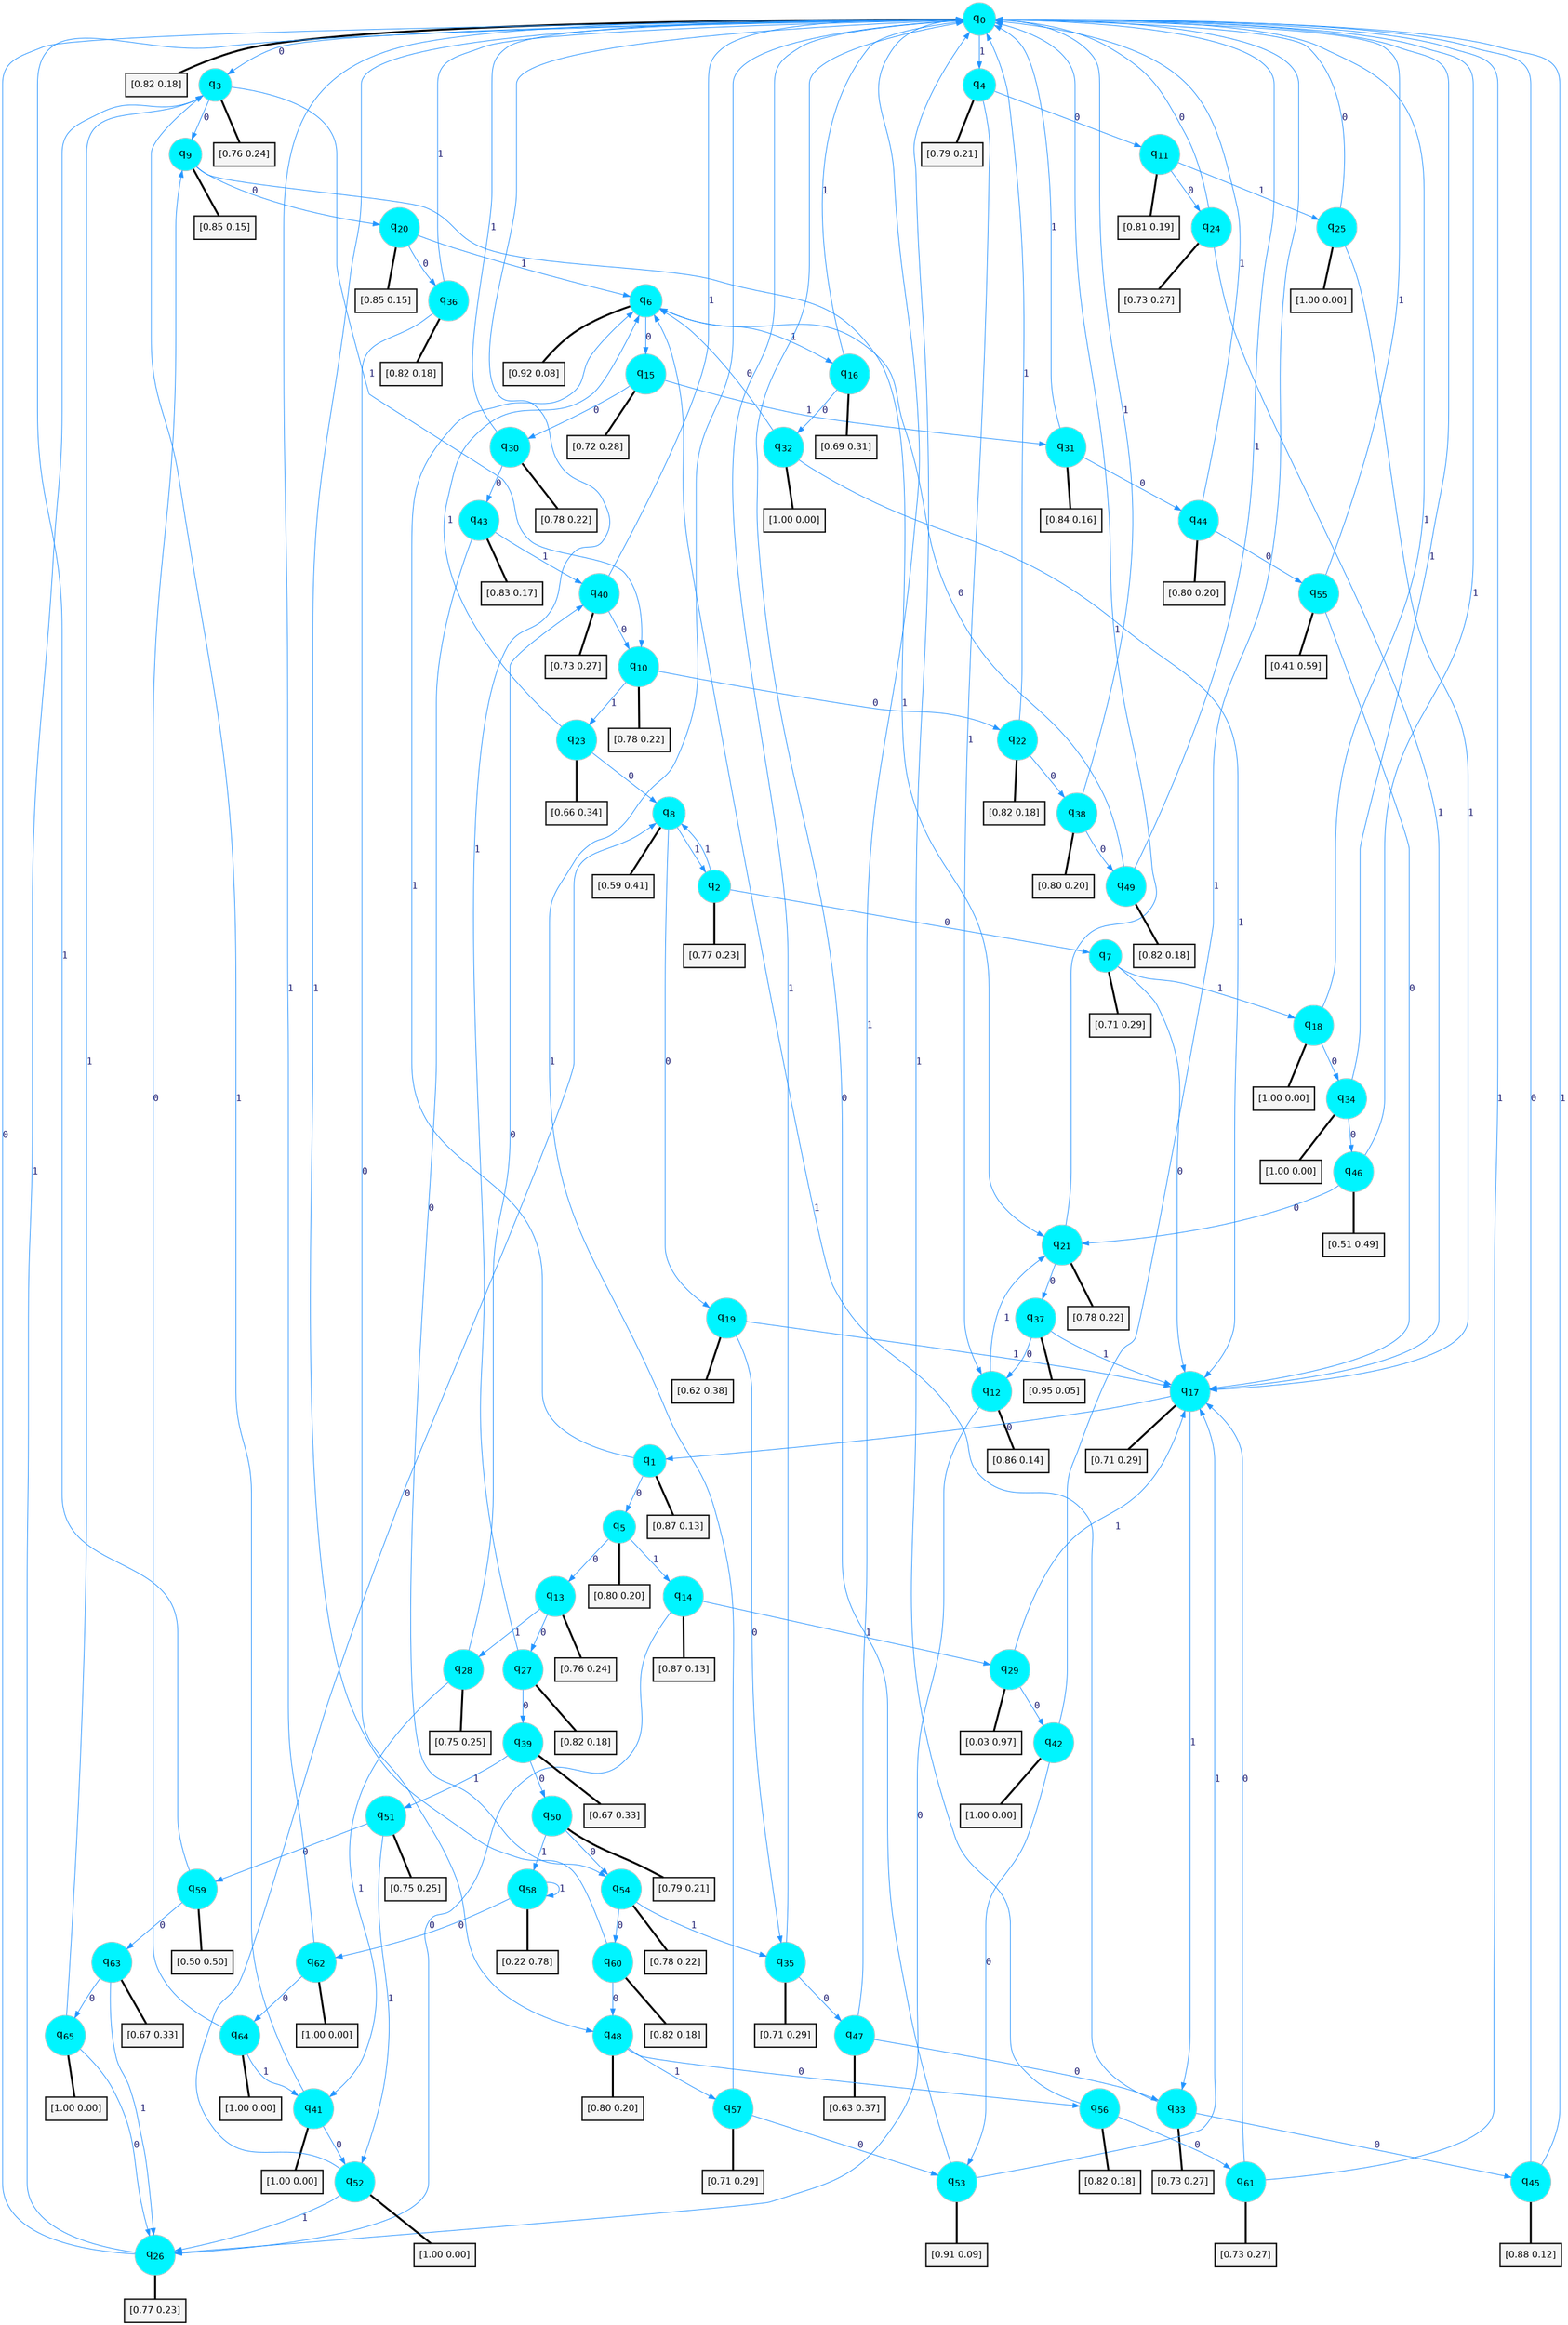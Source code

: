 digraph G {
graph [
bgcolor=transparent, dpi=300, rankdir=TD, size="40,25"];
node [
color=gray, fillcolor=turquoise1, fontcolor=black, fontname=Helvetica, fontsize=16, fontweight=bold, shape=circle, style=filled];
edge [
arrowsize=1, color=dodgerblue1, fontcolor=midnightblue, fontname=courier, fontweight=bold, penwidth=1, style=solid, weight=20];
0[label=<q<SUB>0</SUB>>];
1[label=<q<SUB>1</SUB>>];
2[label=<q<SUB>2</SUB>>];
3[label=<q<SUB>3</SUB>>];
4[label=<q<SUB>4</SUB>>];
5[label=<q<SUB>5</SUB>>];
6[label=<q<SUB>6</SUB>>];
7[label=<q<SUB>7</SUB>>];
8[label=<q<SUB>8</SUB>>];
9[label=<q<SUB>9</SUB>>];
10[label=<q<SUB>10</SUB>>];
11[label=<q<SUB>11</SUB>>];
12[label=<q<SUB>12</SUB>>];
13[label=<q<SUB>13</SUB>>];
14[label=<q<SUB>14</SUB>>];
15[label=<q<SUB>15</SUB>>];
16[label=<q<SUB>16</SUB>>];
17[label=<q<SUB>17</SUB>>];
18[label=<q<SUB>18</SUB>>];
19[label=<q<SUB>19</SUB>>];
20[label=<q<SUB>20</SUB>>];
21[label=<q<SUB>21</SUB>>];
22[label=<q<SUB>22</SUB>>];
23[label=<q<SUB>23</SUB>>];
24[label=<q<SUB>24</SUB>>];
25[label=<q<SUB>25</SUB>>];
26[label=<q<SUB>26</SUB>>];
27[label=<q<SUB>27</SUB>>];
28[label=<q<SUB>28</SUB>>];
29[label=<q<SUB>29</SUB>>];
30[label=<q<SUB>30</SUB>>];
31[label=<q<SUB>31</SUB>>];
32[label=<q<SUB>32</SUB>>];
33[label=<q<SUB>33</SUB>>];
34[label=<q<SUB>34</SUB>>];
35[label=<q<SUB>35</SUB>>];
36[label=<q<SUB>36</SUB>>];
37[label=<q<SUB>37</SUB>>];
38[label=<q<SUB>38</SUB>>];
39[label=<q<SUB>39</SUB>>];
40[label=<q<SUB>40</SUB>>];
41[label=<q<SUB>41</SUB>>];
42[label=<q<SUB>42</SUB>>];
43[label=<q<SUB>43</SUB>>];
44[label=<q<SUB>44</SUB>>];
45[label=<q<SUB>45</SUB>>];
46[label=<q<SUB>46</SUB>>];
47[label=<q<SUB>47</SUB>>];
48[label=<q<SUB>48</SUB>>];
49[label=<q<SUB>49</SUB>>];
50[label=<q<SUB>50</SUB>>];
51[label=<q<SUB>51</SUB>>];
52[label=<q<SUB>52</SUB>>];
53[label=<q<SUB>53</SUB>>];
54[label=<q<SUB>54</SUB>>];
55[label=<q<SUB>55</SUB>>];
56[label=<q<SUB>56</SUB>>];
57[label=<q<SUB>57</SUB>>];
58[label=<q<SUB>58</SUB>>];
59[label=<q<SUB>59</SUB>>];
60[label=<q<SUB>60</SUB>>];
61[label=<q<SUB>61</SUB>>];
62[label=<q<SUB>62</SUB>>];
63[label=<q<SUB>63</SUB>>];
64[label=<q<SUB>64</SUB>>];
65[label=<q<SUB>65</SUB>>];
66[label="[0.82 0.18]", shape=box,fontcolor=black, fontname=Helvetica, fontsize=14, penwidth=2, fillcolor=whitesmoke,color=black];
67[label="[0.87 0.13]", shape=box,fontcolor=black, fontname=Helvetica, fontsize=14, penwidth=2, fillcolor=whitesmoke,color=black];
68[label="[0.77 0.23]", shape=box,fontcolor=black, fontname=Helvetica, fontsize=14, penwidth=2, fillcolor=whitesmoke,color=black];
69[label="[0.76 0.24]", shape=box,fontcolor=black, fontname=Helvetica, fontsize=14, penwidth=2, fillcolor=whitesmoke,color=black];
70[label="[0.79 0.21]", shape=box,fontcolor=black, fontname=Helvetica, fontsize=14, penwidth=2, fillcolor=whitesmoke,color=black];
71[label="[0.80 0.20]", shape=box,fontcolor=black, fontname=Helvetica, fontsize=14, penwidth=2, fillcolor=whitesmoke,color=black];
72[label="[0.92 0.08]", shape=box,fontcolor=black, fontname=Helvetica, fontsize=14, penwidth=2, fillcolor=whitesmoke,color=black];
73[label="[0.71 0.29]", shape=box,fontcolor=black, fontname=Helvetica, fontsize=14, penwidth=2, fillcolor=whitesmoke,color=black];
74[label="[0.59 0.41]", shape=box,fontcolor=black, fontname=Helvetica, fontsize=14, penwidth=2, fillcolor=whitesmoke,color=black];
75[label="[0.85 0.15]", shape=box,fontcolor=black, fontname=Helvetica, fontsize=14, penwidth=2, fillcolor=whitesmoke,color=black];
76[label="[0.78 0.22]", shape=box,fontcolor=black, fontname=Helvetica, fontsize=14, penwidth=2, fillcolor=whitesmoke,color=black];
77[label="[0.81 0.19]", shape=box,fontcolor=black, fontname=Helvetica, fontsize=14, penwidth=2, fillcolor=whitesmoke,color=black];
78[label="[0.86 0.14]", shape=box,fontcolor=black, fontname=Helvetica, fontsize=14, penwidth=2, fillcolor=whitesmoke,color=black];
79[label="[0.76 0.24]", shape=box,fontcolor=black, fontname=Helvetica, fontsize=14, penwidth=2, fillcolor=whitesmoke,color=black];
80[label="[0.87 0.13]", shape=box,fontcolor=black, fontname=Helvetica, fontsize=14, penwidth=2, fillcolor=whitesmoke,color=black];
81[label="[0.72 0.28]", shape=box,fontcolor=black, fontname=Helvetica, fontsize=14, penwidth=2, fillcolor=whitesmoke,color=black];
82[label="[0.69 0.31]", shape=box,fontcolor=black, fontname=Helvetica, fontsize=14, penwidth=2, fillcolor=whitesmoke,color=black];
83[label="[0.71 0.29]", shape=box,fontcolor=black, fontname=Helvetica, fontsize=14, penwidth=2, fillcolor=whitesmoke,color=black];
84[label="[1.00 0.00]", shape=box,fontcolor=black, fontname=Helvetica, fontsize=14, penwidth=2, fillcolor=whitesmoke,color=black];
85[label="[0.62 0.38]", shape=box,fontcolor=black, fontname=Helvetica, fontsize=14, penwidth=2, fillcolor=whitesmoke,color=black];
86[label="[0.85 0.15]", shape=box,fontcolor=black, fontname=Helvetica, fontsize=14, penwidth=2, fillcolor=whitesmoke,color=black];
87[label="[0.78 0.22]", shape=box,fontcolor=black, fontname=Helvetica, fontsize=14, penwidth=2, fillcolor=whitesmoke,color=black];
88[label="[0.82 0.18]", shape=box,fontcolor=black, fontname=Helvetica, fontsize=14, penwidth=2, fillcolor=whitesmoke,color=black];
89[label="[0.66 0.34]", shape=box,fontcolor=black, fontname=Helvetica, fontsize=14, penwidth=2, fillcolor=whitesmoke,color=black];
90[label="[0.73 0.27]", shape=box,fontcolor=black, fontname=Helvetica, fontsize=14, penwidth=2, fillcolor=whitesmoke,color=black];
91[label="[1.00 0.00]", shape=box,fontcolor=black, fontname=Helvetica, fontsize=14, penwidth=2, fillcolor=whitesmoke,color=black];
92[label="[0.77 0.23]", shape=box,fontcolor=black, fontname=Helvetica, fontsize=14, penwidth=2, fillcolor=whitesmoke,color=black];
93[label="[0.82 0.18]", shape=box,fontcolor=black, fontname=Helvetica, fontsize=14, penwidth=2, fillcolor=whitesmoke,color=black];
94[label="[0.75 0.25]", shape=box,fontcolor=black, fontname=Helvetica, fontsize=14, penwidth=2, fillcolor=whitesmoke,color=black];
95[label="[0.03 0.97]", shape=box,fontcolor=black, fontname=Helvetica, fontsize=14, penwidth=2, fillcolor=whitesmoke,color=black];
96[label="[0.78 0.22]", shape=box,fontcolor=black, fontname=Helvetica, fontsize=14, penwidth=2, fillcolor=whitesmoke,color=black];
97[label="[0.84 0.16]", shape=box,fontcolor=black, fontname=Helvetica, fontsize=14, penwidth=2, fillcolor=whitesmoke,color=black];
98[label="[1.00 0.00]", shape=box,fontcolor=black, fontname=Helvetica, fontsize=14, penwidth=2, fillcolor=whitesmoke,color=black];
99[label="[0.73 0.27]", shape=box,fontcolor=black, fontname=Helvetica, fontsize=14, penwidth=2, fillcolor=whitesmoke,color=black];
100[label="[1.00 0.00]", shape=box,fontcolor=black, fontname=Helvetica, fontsize=14, penwidth=2, fillcolor=whitesmoke,color=black];
101[label="[0.71 0.29]", shape=box,fontcolor=black, fontname=Helvetica, fontsize=14, penwidth=2, fillcolor=whitesmoke,color=black];
102[label="[0.82 0.18]", shape=box,fontcolor=black, fontname=Helvetica, fontsize=14, penwidth=2, fillcolor=whitesmoke,color=black];
103[label="[0.95 0.05]", shape=box,fontcolor=black, fontname=Helvetica, fontsize=14, penwidth=2, fillcolor=whitesmoke,color=black];
104[label="[0.80 0.20]", shape=box,fontcolor=black, fontname=Helvetica, fontsize=14, penwidth=2, fillcolor=whitesmoke,color=black];
105[label="[0.67 0.33]", shape=box,fontcolor=black, fontname=Helvetica, fontsize=14, penwidth=2, fillcolor=whitesmoke,color=black];
106[label="[0.73 0.27]", shape=box,fontcolor=black, fontname=Helvetica, fontsize=14, penwidth=2, fillcolor=whitesmoke,color=black];
107[label="[1.00 0.00]", shape=box,fontcolor=black, fontname=Helvetica, fontsize=14, penwidth=2, fillcolor=whitesmoke,color=black];
108[label="[1.00 0.00]", shape=box,fontcolor=black, fontname=Helvetica, fontsize=14, penwidth=2, fillcolor=whitesmoke,color=black];
109[label="[0.83 0.17]", shape=box,fontcolor=black, fontname=Helvetica, fontsize=14, penwidth=2, fillcolor=whitesmoke,color=black];
110[label="[0.80 0.20]", shape=box,fontcolor=black, fontname=Helvetica, fontsize=14, penwidth=2, fillcolor=whitesmoke,color=black];
111[label="[0.88 0.12]", shape=box,fontcolor=black, fontname=Helvetica, fontsize=14, penwidth=2, fillcolor=whitesmoke,color=black];
112[label="[0.51 0.49]", shape=box,fontcolor=black, fontname=Helvetica, fontsize=14, penwidth=2, fillcolor=whitesmoke,color=black];
113[label="[0.63 0.37]", shape=box,fontcolor=black, fontname=Helvetica, fontsize=14, penwidth=2, fillcolor=whitesmoke,color=black];
114[label="[0.80 0.20]", shape=box,fontcolor=black, fontname=Helvetica, fontsize=14, penwidth=2, fillcolor=whitesmoke,color=black];
115[label="[0.82 0.18]", shape=box,fontcolor=black, fontname=Helvetica, fontsize=14, penwidth=2, fillcolor=whitesmoke,color=black];
116[label="[0.79 0.21]", shape=box,fontcolor=black, fontname=Helvetica, fontsize=14, penwidth=2, fillcolor=whitesmoke,color=black];
117[label="[0.75 0.25]", shape=box,fontcolor=black, fontname=Helvetica, fontsize=14, penwidth=2, fillcolor=whitesmoke,color=black];
118[label="[1.00 0.00]", shape=box,fontcolor=black, fontname=Helvetica, fontsize=14, penwidth=2, fillcolor=whitesmoke,color=black];
119[label="[0.91 0.09]", shape=box,fontcolor=black, fontname=Helvetica, fontsize=14, penwidth=2, fillcolor=whitesmoke,color=black];
120[label="[0.78 0.22]", shape=box,fontcolor=black, fontname=Helvetica, fontsize=14, penwidth=2, fillcolor=whitesmoke,color=black];
121[label="[0.41 0.59]", shape=box,fontcolor=black, fontname=Helvetica, fontsize=14, penwidth=2, fillcolor=whitesmoke,color=black];
122[label="[0.82 0.18]", shape=box,fontcolor=black, fontname=Helvetica, fontsize=14, penwidth=2, fillcolor=whitesmoke,color=black];
123[label="[0.71 0.29]", shape=box,fontcolor=black, fontname=Helvetica, fontsize=14, penwidth=2, fillcolor=whitesmoke,color=black];
124[label="[0.22 0.78]", shape=box,fontcolor=black, fontname=Helvetica, fontsize=14, penwidth=2, fillcolor=whitesmoke,color=black];
125[label="[0.50 0.50]", shape=box,fontcolor=black, fontname=Helvetica, fontsize=14, penwidth=2, fillcolor=whitesmoke,color=black];
126[label="[0.82 0.18]", shape=box,fontcolor=black, fontname=Helvetica, fontsize=14, penwidth=2, fillcolor=whitesmoke,color=black];
127[label="[0.73 0.27]", shape=box,fontcolor=black, fontname=Helvetica, fontsize=14, penwidth=2, fillcolor=whitesmoke,color=black];
128[label="[1.00 0.00]", shape=box,fontcolor=black, fontname=Helvetica, fontsize=14, penwidth=2, fillcolor=whitesmoke,color=black];
129[label="[0.67 0.33]", shape=box,fontcolor=black, fontname=Helvetica, fontsize=14, penwidth=2, fillcolor=whitesmoke,color=black];
130[label="[1.00 0.00]", shape=box,fontcolor=black, fontname=Helvetica, fontsize=14, penwidth=2, fillcolor=whitesmoke,color=black];
131[label="[1.00 0.00]", shape=box,fontcolor=black, fontname=Helvetica, fontsize=14, penwidth=2, fillcolor=whitesmoke,color=black];
0->3 [label=0];
0->4 [label=1];
0->66 [arrowhead=none, penwidth=3,color=black];
1->5 [label=0];
1->6 [label=1];
1->67 [arrowhead=none, penwidth=3,color=black];
2->7 [label=0];
2->8 [label=1];
2->68 [arrowhead=none, penwidth=3,color=black];
3->9 [label=0];
3->10 [label=1];
3->69 [arrowhead=none, penwidth=3,color=black];
4->11 [label=0];
4->12 [label=1];
4->70 [arrowhead=none, penwidth=3,color=black];
5->13 [label=0];
5->14 [label=1];
5->71 [arrowhead=none, penwidth=3,color=black];
6->15 [label=0];
6->16 [label=1];
6->72 [arrowhead=none, penwidth=3,color=black];
7->17 [label=0];
7->18 [label=1];
7->73 [arrowhead=none, penwidth=3,color=black];
8->19 [label=0];
8->2 [label=1];
8->74 [arrowhead=none, penwidth=3,color=black];
9->20 [label=0];
9->21 [label=1];
9->75 [arrowhead=none, penwidth=3,color=black];
10->22 [label=0];
10->23 [label=1];
10->76 [arrowhead=none, penwidth=3,color=black];
11->24 [label=0];
11->25 [label=1];
11->77 [arrowhead=none, penwidth=3,color=black];
12->26 [label=0];
12->21 [label=1];
12->78 [arrowhead=none, penwidth=3,color=black];
13->27 [label=0];
13->28 [label=1];
13->79 [arrowhead=none, penwidth=3,color=black];
14->26 [label=0];
14->29 [label=1];
14->80 [arrowhead=none, penwidth=3,color=black];
15->30 [label=0];
15->31 [label=1];
15->81 [arrowhead=none, penwidth=3,color=black];
16->32 [label=0];
16->0 [label=1];
16->82 [arrowhead=none, penwidth=3,color=black];
17->1 [label=0];
17->33 [label=1];
17->83 [arrowhead=none, penwidth=3,color=black];
18->34 [label=0];
18->0 [label=1];
18->84 [arrowhead=none, penwidth=3,color=black];
19->35 [label=0];
19->17 [label=1];
19->85 [arrowhead=none, penwidth=3,color=black];
20->36 [label=0];
20->6 [label=1];
20->86 [arrowhead=none, penwidth=3,color=black];
21->37 [label=0];
21->0 [label=1];
21->87 [arrowhead=none, penwidth=3,color=black];
22->38 [label=0];
22->0 [label=1];
22->88 [arrowhead=none, penwidth=3,color=black];
23->8 [label=0];
23->6 [label=1];
23->89 [arrowhead=none, penwidth=3,color=black];
24->0 [label=0];
24->17 [label=1];
24->90 [arrowhead=none, penwidth=3,color=black];
25->0 [label=0];
25->17 [label=1];
25->91 [arrowhead=none, penwidth=3,color=black];
26->0 [label=0];
26->3 [label=1];
26->92 [arrowhead=none, penwidth=3,color=black];
27->39 [label=0];
27->0 [label=1];
27->93 [arrowhead=none, penwidth=3,color=black];
28->40 [label=0];
28->41 [label=1];
28->94 [arrowhead=none, penwidth=3,color=black];
29->42 [label=0];
29->17 [label=1];
29->95 [arrowhead=none, penwidth=3,color=black];
30->43 [label=0];
30->0 [label=1];
30->96 [arrowhead=none, penwidth=3,color=black];
31->44 [label=0];
31->0 [label=1];
31->97 [arrowhead=none, penwidth=3,color=black];
32->6 [label=0];
32->17 [label=1];
32->98 [arrowhead=none, penwidth=3,color=black];
33->45 [label=0];
33->6 [label=1];
33->99 [arrowhead=none, penwidth=3,color=black];
34->46 [label=0];
34->0 [label=1];
34->100 [arrowhead=none, penwidth=3,color=black];
35->47 [label=0];
35->0 [label=1];
35->101 [arrowhead=none, penwidth=3,color=black];
36->48 [label=0];
36->0 [label=1];
36->102 [arrowhead=none, penwidth=3,color=black];
37->12 [label=0];
37->17 [label=1];
37->103 [arrowhead=none, penwidth=3,color=black];
38->49 [label=0];
38->0 [label=1];
38->104 [arrowhead=none, penwidth=3,color=black];
39->50 [label=0];
39->51 [label=1];
39->105 [arrowhead=none, penwidth=3,color=black];
40->10 [label=0];
40->0 [label=1];
40->106 [arrowhead=none, penwidth=3,color=black];
41->52 [label=0];
41->3 [label=1];
41->107 [arrowhead=none, penwidth=3,color=black];
42->53 [label=0];
42->0 [label=1];
42->108 [arrowhead=none, penwidth=3,color=black];
43->54 [label=0];
43->40 [label=1];
43->109 [arrowhead=none, penwidth=3,color=black];
44->55 [label=0];
44->0 [label=1];
44->110 [arrowhead=none, penwidth=3,color=black];
45->0 [label=0];
45->0 [label=1];
45->111 [arrowhead=none, penwidth=3,color=black];
46->21 [label=0];
46->0 [label=1];
46->112 [arrowhead=none, penwidth=3,color=black];
47->33 [label=0];
47->0 [label=1];
47->113 [arrowhead=none, penwidth=3,color=black];
48->56 [label=0];
48->57 [label=1];
48->114 [arrowhead=none, penwidth=3,color=black];
49->6 [label=0];
49->0 [label=1];
49->115 [arrowhead=none, penwidth=3,color=black];
50->54 [label=0];
50->58 [label=1];
50->116 [arrowhead=none, penwidth=3,color=black];
51->59 [label=0];
51->52 [label=1];
51->117 [arrowhead=none, penwidth=3,color=black];
52->8 [label=0];
52->26 [label=1];
52->118 [arrowhead=none, penwidth=3,color=black];
53->0 [label=0];
53->17 [label=1];
53->119 [arrowhead=none, penwidth=3,color=black];
54->60 [label=0];
54->35 [label=1];
54->120 [arrowhead=none, penwidth=3,color=black];
55->17 [label=0];
55->0 [label=1];
55->121 [arrowhead=none, penwidth=3,color=black];
56->61 [label=0];
56->0 [label=1];
56->122 [arrowhead=none, penwidth=3,color=black];
57->53 [label=0];
57->0 [label=1];
57->123 [arrowhead=none, penwidth=3,color=black];
58->62 [label=0];
58->58 [label=1];
58->124 [arrowhead=none, penwidth=3,color=black];
59->63 [label=0];
59->0 [label=1];
59->125 [arrowhead=none, penwidth=3,color=black];
60->48 [label=0];
60->0 [label=1];
60->126 [arrowhead=none, penwidth=3,color=black];
61->17 [label=0];
61->0 [label=1];
61->127 [arrowhead=none, penwidth=3,color=black];
62->64 [label=0];
62->0 [label=1];
62->128 [arrowhead=none, penwidth=3,color=black];
63->65 [label=0];
63->26 [label=1];
63->129 [arrowhead=none, penwidth=3,color=black];
64->9 [label=0];
64->41 [label=1];
64->130 [arrowhead=none, penwidth=3,color=black];
65->26 [label=0];
65->3 [label=1];
65->131 [arrowhead=none, penwidth=3,color=black];
}
